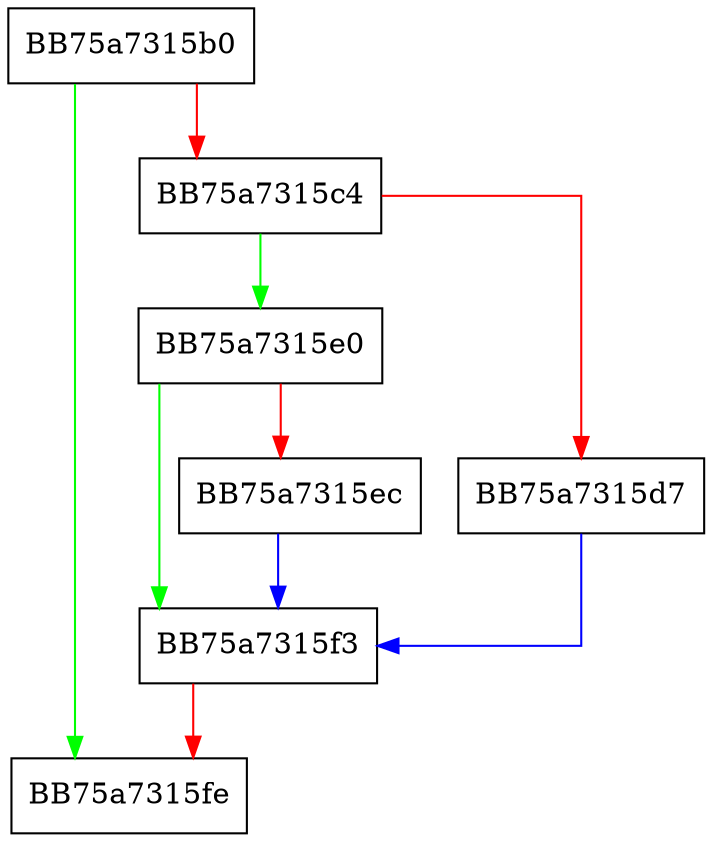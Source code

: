 digraph patt_pushend {
  node [shape="box"];
  graph [splines=ortho];
  BB75a7315b0 -> BB75a7315fe [color="green"];
  BB75a7315b0 -> BB75a7315c4 [color="red"];
  BB75a7315c4 -> BB75a7315e0 [color="green"];
  BB75a7315c4 -> BB75a7315d7 [color="red"];
  BB75a7315d7 -> BB75a7315f3 [color="blue"];
  BB75a7315e0 -> BB75a7315f3 [color="green"];
  BB75a7315e0 -> BB75a7315ec [color="red"];
  BB75a7315ec -> BB75a7315f3 [color="blue"];
  BB75a7315f3 -> BB75a7315fe [color="red"];
}
